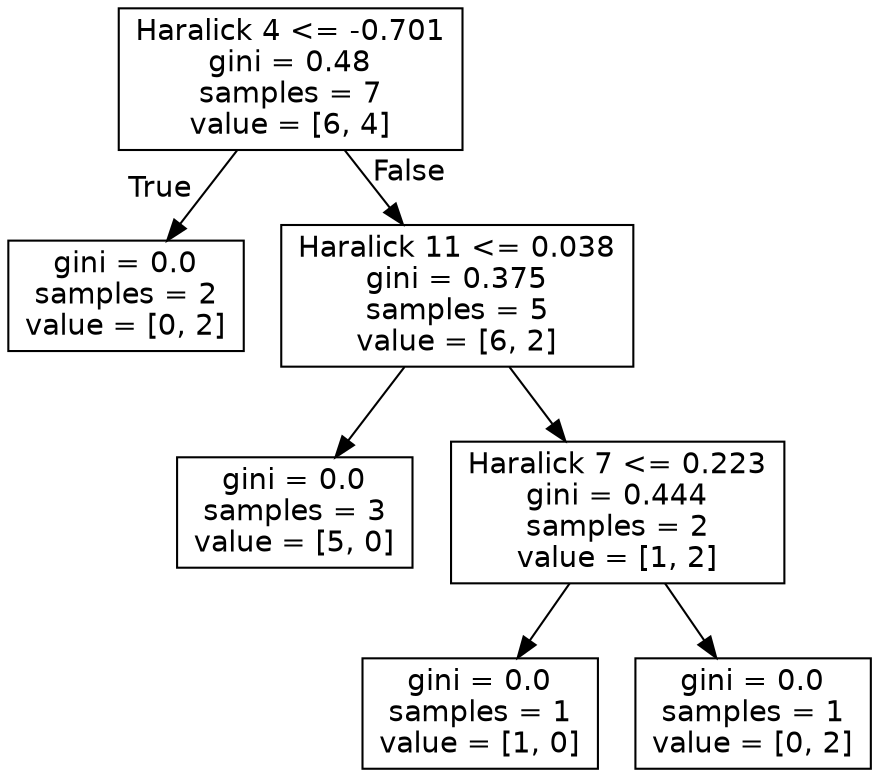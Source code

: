 digraph Tree {
node [shape=box, fontname="helvetica"] ;
edge [fontname="helvetica"] ;
0 [label="Haralick 4 <= -0.701\ngini = 0.48\nsamples = 7\nvalue = [6, 4]"] ;
1 [label="gini = 0.0\nsamples = 2\nvalue = [0, 2]"] ;
0 -> 1 [labeldistance=2.5, labelangle=45, headlabel="True"] ;
2 [label="Haralick 11 <= 0.038\ngini = 0.375\nsamples = 5\nvalue = [6, 2]"] ;
0 -> 2 [labeldistance=2.5, labelangle=-45, headlabel="False"] ;
3 [label="gini = 0.0\nsamples = 3\nvalue = [5, 0]"] ;
2 -> 3 ;
4 [label="Haralick 7 <= 0.223\ngini = 0.444\nsamples = 2\nvalue = [1, 2]"] ;
2 -> 4 ;
5 [label="gini = 0.0\nsamples = 1\nvalue = [1, 0]"] ;
4 -> 5 ;
6 [label="gini = 0.0\nsamples = 1\nvalue = [0, 2]"] ;
4 -> 6 ;
}